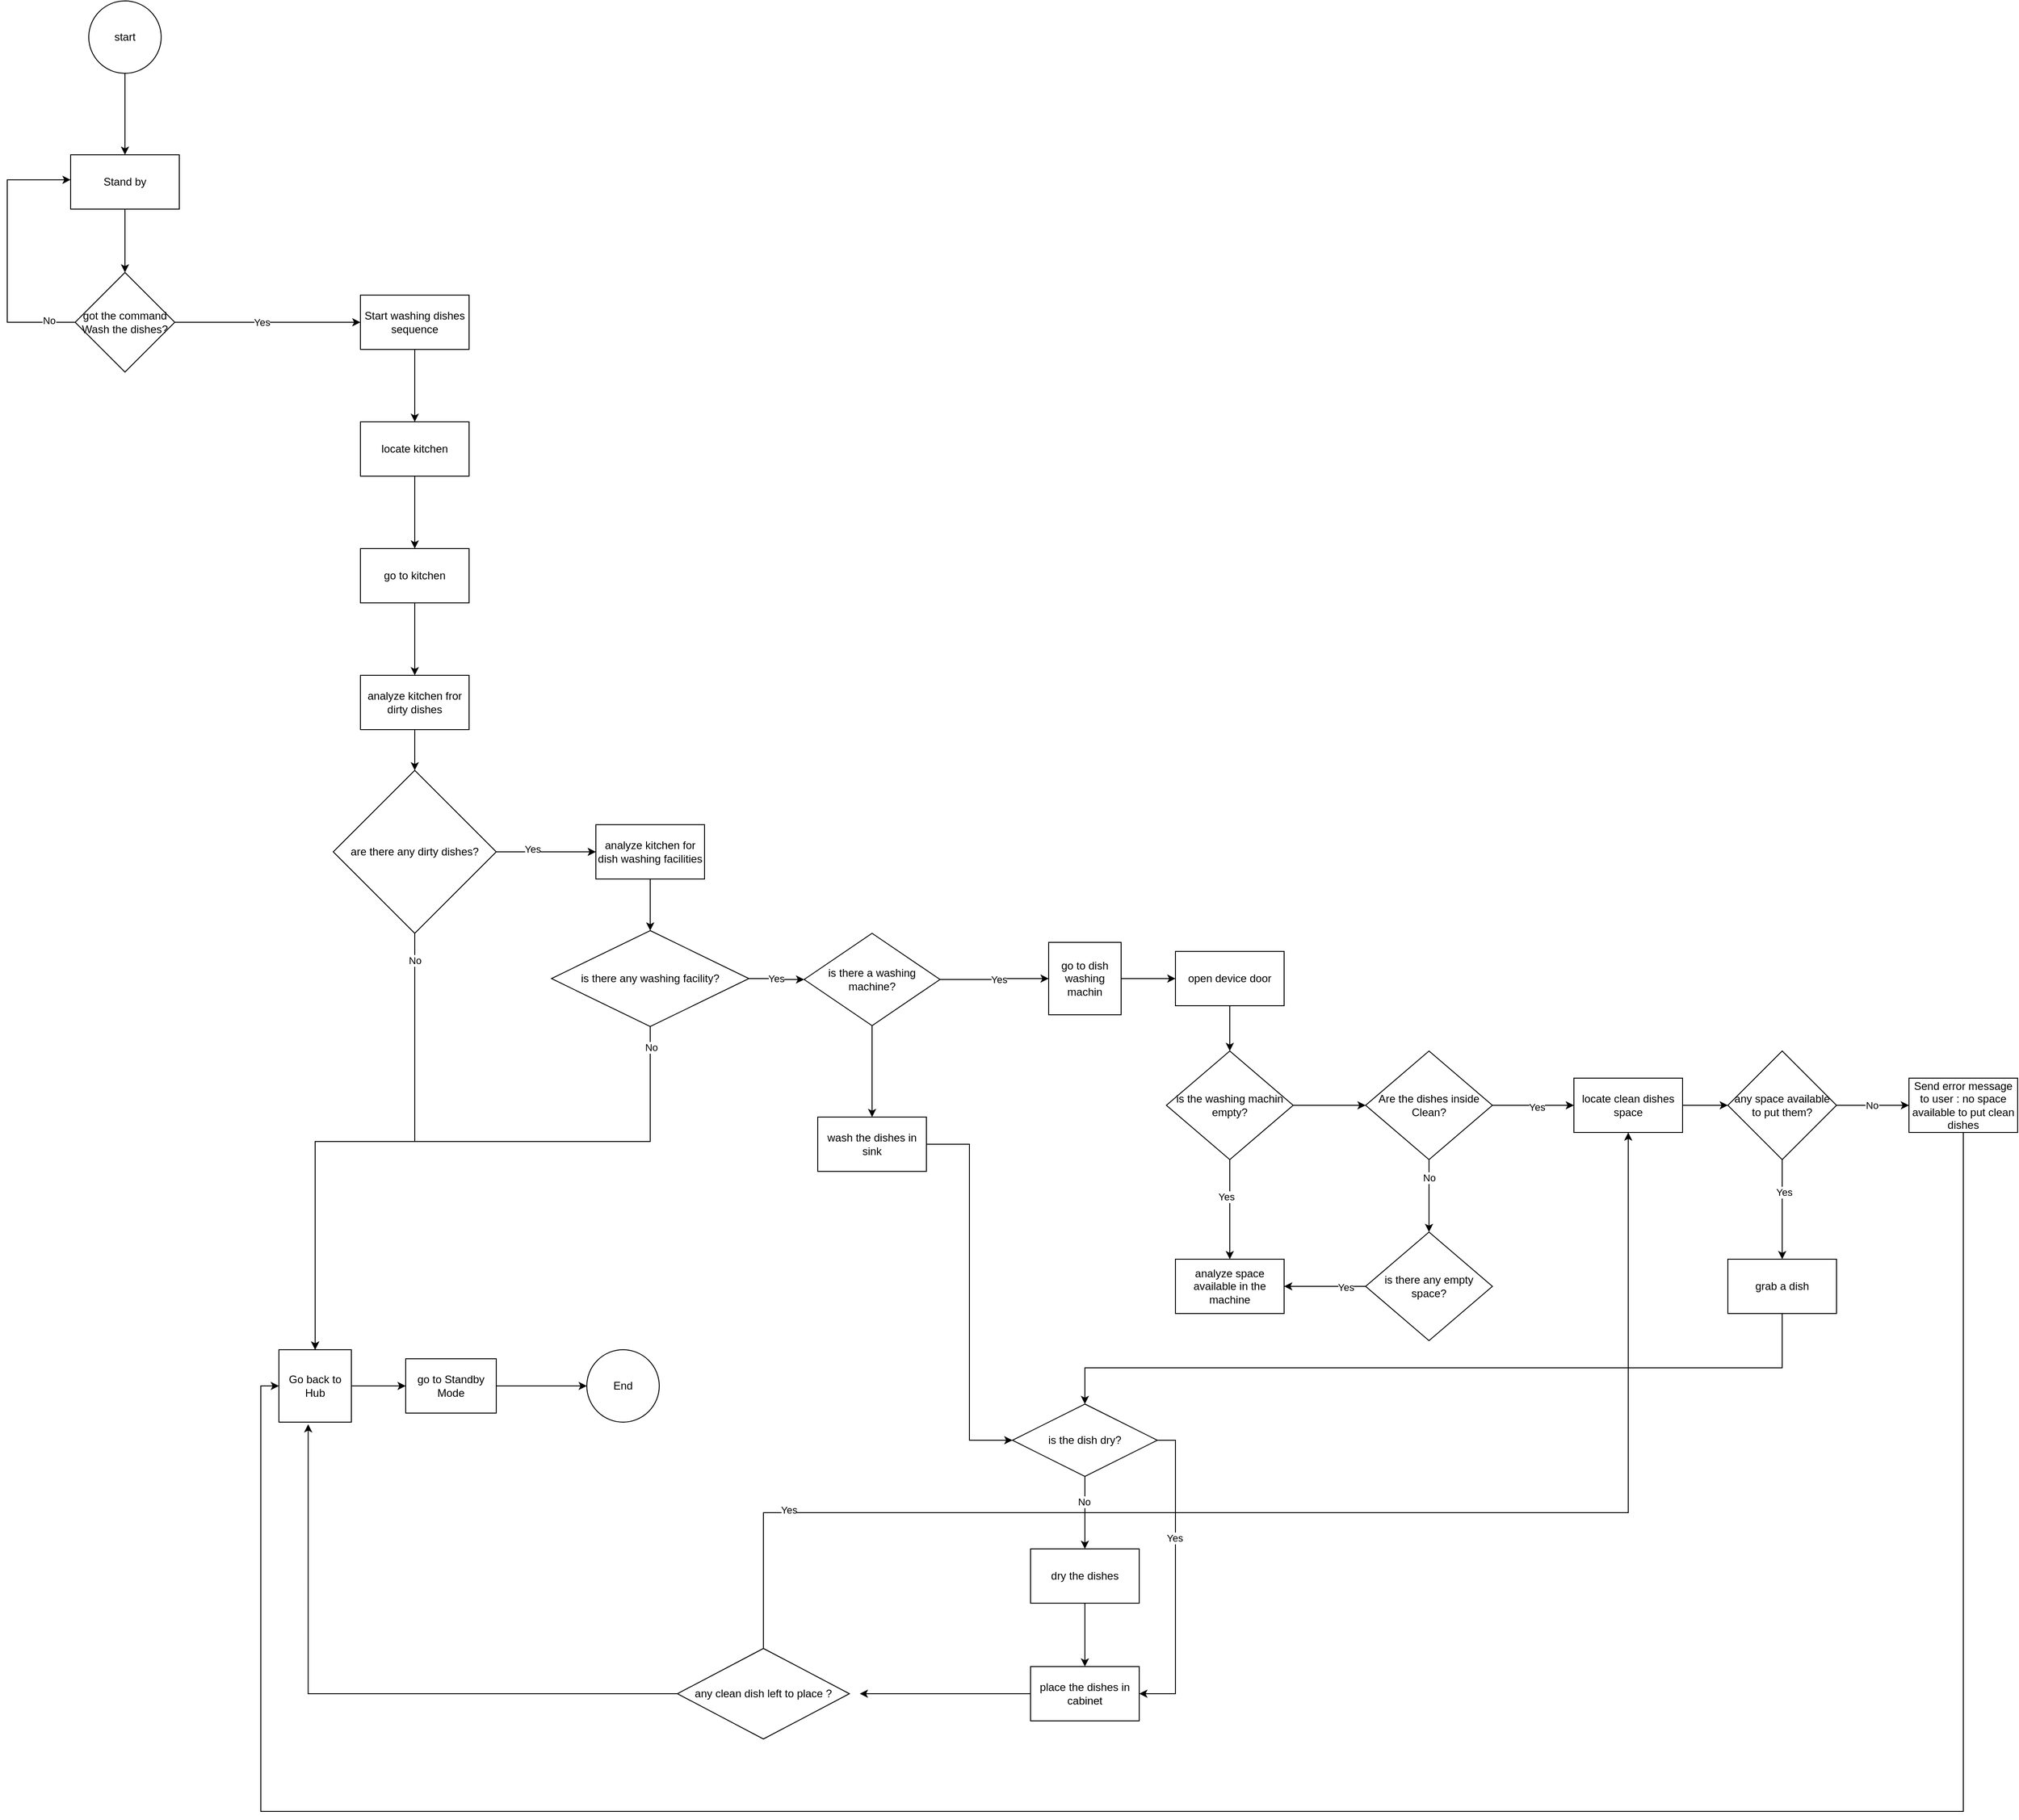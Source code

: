 <mxfile version="26.0.5">
  <diagram name="Page-1" id="dsJvYbNMJvEi94oRjvBQ">
    <mxGraphModel dx="2163" dy="773" grid="1" gridSize="10" guides="1" tooltips="1" connect="1" arrows="1" fold="1" page="1" pageScale="1" pageWidth="850" pageHeight="1100" math="0" shadow="0">
      <root>
        <mxCell id="0" />
        <mxCell id="1" parent="0" />
        <mxCell id="uZ-g9pdZJMHLuMfyRkMX-7" value="" style="edgeStyle=orthogonalEdgeStyle;rounded=0;orthogonalLoop=1;jettySize=auto;html=1;" edge="1" parent="1" source="uZ-g9pdZJMHLuMfyRkMX-5" target="uZ-g9pdZJMHLuMfyRkMX-6">
          <mxGeometry relative="1" as="geometry" />
        </mxCell>
        <mxCell id="uZ-g9pdZJMHLuMfyRkMX-5" value="start" style="ellipse;whiteSpace=wrap;html=1;aspect=fixed;" vertex="1" parent="1">
          <mxGeometry x="-700" y="70" width="80" height="80" as="geometry" />
        </mxCell>
        <mxCell id="uZ-g9pdZJMHLuMfyRkMX-9" value="" style="edgeStyle=orthogonalEdgeStyle;rounded=0;orthogonalLoop=1;jettySize=auto;html=1;" edge="1" parent="1" source="uZ-g9pdZJMHLuMfyRkMX-6" target="uZ-g9pdZJMHLuMfyRkMX-8">
          <mxGeometry relative="1" as="geometry" />
        </mxCell>
        <mxCell id="uZ-g9pdZJMHLuMfyRkMX-6" value="Stand by" style="whiteSpace=wrap;html=1;" vertex="1" parent="1">
          <mxGeometry x="-720" y="240" width="120" height="60" as="geometry" />
        </mxCell>
        <mxCell id="uZ-g9pdZJMHLuMfyRkMX-15" value="" style="edgeStyle=orthogonalEdgeStyle;rounded=0;orthogonalLoop=1;jettySize=auto;html=1;" edge="1" parent="1" source="uZ-g9pdZJMHLuMfyRkMX-8" target="uZ-g9pdZJMHLuMfyRkMX-14">
          <mxGeometry relative="1" as="geometry" />
        </mxCell>
        <mxCell id="uZ-g9pdZJMHLuMfyRkMX-16" value="Yes" style="edgeLabel;html=1;align=center;verticalAlign=middle;resizable=0;points=[];" vertex="1" connectable="0" parent="uZ-g9pdZJMHLuMfyRkMX-15">
          <mxGeometry x="-0.567" y="1" relative="1" as="geometry">
            <mxPoint x="51" y="1" as="offset" />
          </mxGeometry>
        </mxCell>
        <mxCell id="uZ-g9pdZJMHLuMfyRkMX-8" value="got the command Wash the dishes?" style="rhombus;whiteSpace=wrap;html=1;" vertex="1" parent="1">
          <mxGeometry x="-715" y="370" width="110" height="110" as="geometry" />
        </mxCell>
        <mxCell id="uZ-g9pdZJMHLuMfyRkMX-12" style="edgeStyle=orthogonalEdgeStyle;rounded=0;orthogonalLoop=1;jettySize=auto;html=1;entryX=0;entryY=0.46;entryDx=0;entryDy=0;entryPerimeter=0;" edge="1" parent="1" source="uZ-g9pdZJMHLuMfyRkMX-8" target="uZ-g9pdZJMHLuMfyRkMX-6">
          <mxGeometry relative="1" as="geometry">
            <Array as="points">
              <mxPoint x="-790" y="425" />
              <mxPoint x="-790" y="268" />
            </Array>
          </mxGeometry>
        </mxCell>
        <mxCell id="uZ-g9pdZJMHLuMfyRkMX-13" value="No" style="edgeLabel;html=1;align=center;verticalAlign=middle;resizable=0;points=[];" vertex="1" connectable="0" parent="uZ-g9pdZJMHLuMfyRkMX-12">
          <mxGeometry x="-0.808" y="-2" relative="1" as="geometry">
            <mxPoint as="offset" />
          </mxGeometry>
        </mxCell>
        <mxCell id="uZ-g9pdZJMHLuMfyRkMX-19" value="" style="edgeStyle=orthogonalEdgeStyle;rounded=0;orthogonalLoop=1;jettySize=auto;html=1;" edge="1" parent="1" source="uZ-g9pdZJMHLuMfyRkMX-14" target="uZ-g9pdZJMHLuMfyRkMX-18">
          <mxGeometry relative="1" as="geometry" />
        </mxCell>
        <mxCell id="uZ-g9pdZJMHLuMfyRkMX-14" value="Start washing dishes sequence" style="whiteSpace=wrap;html=1;" vertex="1" parent="1">
          <mxGeometry x="-400" y="395" width="120" height="60" as="geometry" />
        </mxCell>
        <mxCell id="uZ-g9pdZJMHLuMfyRkMX-21" value="" style="edgeStyle=orthogonalEdgeStyle;rounded=0;orthogonalLoop=1;jettySize=auto;html=1;" edge="1" parent="1" source="uZ-g9pdZJMHLuMfyRkMX-18" target="uZ-g9pdZJMHLuMfyRkMX-20">
          <mxGeometry relative="1" as="geometry" />
        </mxCell>
        <mxCell id="uZ-g9pdZJMHLuMfyRkMX-18" value="locate kitchen" style="whiteSpace=wrap;html=1;" vertex="1" parent="1">
          <mxGeometry x="-400" y="535" width="120" height="60" as="geometry" />
        </mxCell>
        <mxCell id="uZ-g9pdZJMHLuMfyRkMX-25" value="" style="edgeStyle=orthogonalEdgeStyle;rounded=0;orthogonalLoop=1;jettySize=auto;html=1;" edge="1" parent="1" source="uZ-g9pdZJMHLuMfyRkMX-20" target="uZ-g9pdZJMHLuMfyRkMX-24">
          <mxGeometry relative="1" as="geometry" />
        </mxCell>
        <mxCell id="uZ-g9pdZJMHLuMfyRkMX-20" value="go to kitchen" style="whiteSpace=wrap;html=1;" vertex="1" parent="1">
          <mxGeometry x="-400" y="675" width="120" height="60" as="geometry" />
        </mxCell>
        <mxCell id="uZ-g9pdZJMHLuMfyRkMX-27" value="" style="edgeStyle=orthogonalEdgeStyle;rounded=0;orthogonalLoop=1;jettySize=auto;html=1;" edge="1" parent="1" source="uZ-g9pdZJMHLuMfyRkMX-24" target="uZ-g9pdZJMHLuMfyRkMX-26">
          <mxGeometry relative="1" as="geometry" />
        </mxCell>
        <mxCell id="uZ-g9pdZJMHLuMfyRkMX-24" value="analyze kitchen fror dirty dishes" style="whiteSpace=wrap;html=1;" vertex="1" parent="1">
          <mxGeometry x="-400" y="815" width="120" height="60" as="geometry" />
        </mxCell>
        <mxCell id="uZ-g9pdZJMHLuMfyRkMX-29" value="" style="edgeStyle=orthogonalEdgeStyle;rounded=0;orthogonalLoop=1;jettySize=auto;html=1;" edge="1" parent="1" source="uZ-g9pdZJMHLuMfyRkMX-26" target="uZ-g9pdZJMHLuMfyRkMX-28">
          <mxGeometry relative="1" as="geometry" />
        </mxCell>
        <mxCell id="uZ-g9pdZJMHLuMfyRkMX-30" value="Yes" style="edgeLabel;html=1;align=center;verticalAlign=middle;resizable=0;points=[];" vertex="1" connectable="0" parent="uZ-g9pdZJMHLuMfyRkMX-29">
          <mxGeometry x="-0.271" y="3" relative="1" as="geometry">
            <mxPoint as="offset" />
          </mxGeometry>
        </mxCell>
        <mxCell id="uZ-g9pdZJMHLuMfyRkMX-32" value="" style="edgeStyle=orthogonalEdgeStyle;rounded=0;orthogonalLoop=1;jettySize=auto;html=1;" edge="1" parent="1" source="uZ-g9pdZJMHLuMfyRkMX-26" target="uZ-g9pdZJMHLuMfyRkMX-35">
          <mxGeometry relative="1" as="geometry">
            <mxPoint x="-450" y="1550" as="targetPoint" />
          </mxGeometry>
        </mxCell>
        <mxCell id="uZ-g9pdZJMHLuMfyRkMX-33" value="No" style="edgeLabel;html=1;align=center;verticalAlign=middle;resizable=0;points=[];" vertex="1" connectable="0" parent="uZ-g9pdZJMHLuMfyRkMX-32">
          <mxGeometry x="-0.324" y="-4" relative="1" as="geometry">
            <mxPoint x="4" y="-163" as="offset" />
          </mxGeometry>
        </mxCell>
        <mxCell id="uZ-g9pdZJMHLuMfyRkMX-26" value="are there any dirty dishes?" style="rhombus;whiteSpace=wrap;html=1;" vertex="1" parent="1">
          <mxGeometry x="-430" y="920" width="180" height="180" as="geometry" />
        </mxCell>
        <mxCell id="uZ-g9pdZJMHLuMfyRkMX-40" value="" style="edgeStyle=orthogonalEdgeStyle;rounded=0;orthogonalLoop=1;jettySize=auto;html=1;" edge="1" parent="1" source="uZ-g9pdZJMHLuMfyRkMX-28" target="uZ-g9pdZJMHLuMfyRkMX-39">
          <mxGeometry relative="1" as="geometry" />
        </mxCell>
        <mxCell id="uZ-g9pdZJMHLuMfyRkMX-28" value="analyze kitchen for dish washing facilities" style="whiteSpace=wrap;html=1;" vertex="1" parent="1">
          <mxGeometry x="-140" y="980" width="120" height="60" as="geometry" />
        </mxCell>
        <mxCell id="uZ-g9pdZJMHLuMfyRkMX-34" value="End" style="ellipse;whiteSpace=wrap;html=1;aspect=fixed;" vertex="1" parent="1">
          <mxGeometry x="-150" y="1560" width="80" height="80" as="geometry" />
        </mxCell>
        <mxCell id="uZ-g9pdZJMHLuMfyRkMX-37" value="" style="edgeStyle=orthogonalEdgeStyle;rounded=0;orthogonalLoop=1;jettySize=auto;html=1;" edge="1" parent="1" source="uZ-g9pdZJMHLuMfyRkMX-35" target="uZ-g9pdZJMHLuMfyRkMX-36">
          <mxGeometry relative="1" as="geometry" />
        </mxCell>
        <mxCell id="uZ-g9pdZJMHLuMfyRkMX-35" value="Go back to Hub" style="whiteSpace=wrap;html=1;aspect=fixed;" vertex="1" parent="1">
          <mxGeometry x="-490" y="1560" width="80" height="80" as="geometry" />
        </mxCell>
        <mxCell id="uZ-g9pdZJMHLuMfyRkMX-38" style="edgeStyle=orthogonalEdgeStyle;rounded=0;orthogonalLoop=1;jettySize=auto;html=1;entryX=0;entryY=0.5;entryDx=0;entryDy=0;" edge="1" parent="1" source="uZ-g9pdZJMHLuMfyRkMX-36" target="uZ-g9pdZJMHLuMfyRkMX-34">
          <mxGeometry relative="1" as="geometry" />
        </mxCell>
        <mxCell id="uZ-g9pdZJMHLuMfyRkMX-36" value="go to Standby Mode" style="whiteSpace=wrap;html=1;" vertex="1" parent="1">
          <mxGeometry x="-350" y="1570" width="100" height="60" as="geometry" />
        </mxCell>
        <mxCell id="uZ-g9pdZJMHLuMfyRkMX-41" style="edgeStyle=orthogonalEdgeStyle;rounded=0;orthogonalLoop=1;jettySize=auto;html=1;entryX=0.5;entryY=0;entryDx=0;entryDy=0;" edge="1" parent="1" source="uZ-g9pdZJMHLuMfyRkMX-39" target="uZ-g9pdZJMHLuMfyRkMX-35">
          <mxGeometry relative="1" as="geometry">
            <Array as="points">
              <mxPoint x="-80" y="1330" />
              <mxPoint x="-450" y="1330" />
            </Array>
          </mxGeometry>
        </mxCell>
        <mxCell id="uZ-g9pdZJMHLuMfyRkMX-42" value="No" style="edgeLabel;html=1;align=center;verticalAlign=middle;resizable=0;points=[];" vertex="1" connectable="0" parent="uZ-g9pdZJMHLuMfyRkMX-41">
          <mxGeometry x="-0.938" y="1" relative="1" as="geometry">
            <mxPoint as="offset" />
          </mxGeometry>
        </mxCell>
        <mxCell id="uZ-g9pdZJMHLuMfyRkMX-44" value="" style="edgeStyle=orthogonalEdgeStyle;rounded=0;orthogonalLoop=1;jettySize=auto;html=1;" edge="1" parent="1" source="uZ-g9pdZJMHLuMfyRkMX-39" target="uZ-g9pdZJMHLuMfyRkMX-43">
          <mxGeometry relative="1" as="geometry" />
        </mxCell>
        <mxCell id="uZ-g9pdZJMHLuMfyRkMX-45" value="Yes" style="edgeLabel;html=1;align=center;verticalAlign=middle;resizable=0;points=[];" vertex="1" connectable="0" parent="uZ-g9pdZJMHLuMfyRkMX-44">
          <mxGeometry x="-0.016" y="-1" relative="1" as="geometry">
            <mxPoint as="offset" />
          </mxGeometry>
        </mxCell>
        <mxCell id="uZ-g9pdZJMHLuMfyRkMX-39" value="is there any washing facility?" style="rhombus;whiteSpace=wrap;html=1;" vertex="1" parent="1">
          <mxGeometry x="-189" y="1097" width="218" height="106" as="geometry" />
        </mxCell>
        <mxCell id="uZ-g9pdZJMHLuMfyRkMX-50" style="edgeStyle=orthogonalEdgeStyle;rounded=0;orthogonalLoop=1;jettySize=auto;html=1;entryX=0;entryY=0.5;entryDx=0;entryDy=0;" edge="1" parent="1" source="uZ-g9pdZJMHLuMfyRkMX-43" target="uZ-g9pdZJMHLuMfyRkMX-52">
          <mxGeometry relative="1" as="geometry">
            <mxPoint x="440.0" y="1151.0" as="targetPoint" />
          </mxGeometry>
        </mxCell>
        <mxCell id="uZ-g9pdZJMHLuMfyRkMX-51" value="Yes" style="edgeLabel;html=1;align=center;verticalAlign=middle;resizable=0;points=[];" vertex="1" connectable="0" parent="uZ-g9pdZJMHLuMfyRkMX-50">
          <mxGeometry x="0.086" y="-1" relative="1" as="geometry">
            <mxPoint as="offset" />
          </mxGeometry>
        </mxCell>
        <mxCell id="uZ-g9pdZJMHLuMfyRkMX-54" value="" style="edgeStyle=orthogonalEdgeStyle;rounded=0;orthogonalLoop=1;jettySize=auto;html=1;" edge="1" parent="1" source="uZ-g9pdZJMHLuMfyRkMX-43" target="uZ-g9pdZJMHLuMfyRkMX-53">
          <mxGeometry relative="1" as="geometry" />
        </mxCell>
        <mxCell id="uZ-g9pdZJMHLuMfyRkMX-43" value="is there a washing machine?" style="rhombus;whiteSpace=wrap;html=1;" vertex="1" parent="1">
          <mxGeometry x="90" y="1100" width="150" height="102" as="geometry" />
        </mxCell>
        <mxCell id="uZ-g9pdZJMHLuMfyRkMX-70" value="" style="edgeStyle=orthogonalEdgeStyle;rounded=0;orthogonalLoop=1;jettySize=auto;html=1;" edge="1" parent="1" source="uZ-g9pdZJMHLuMfyRkMX-52" target="uZ-g9pdZJMHLuMfyRkMX-69">
          <mxGeometry relative="1" as="geometry" />
        </mxCell>
        <mxCell id="uZ-g9pdZJMHLuMfyRkMX-52" value="go to dish washing machin" style="whiteSpace=wrap;html=1;aspect=fixed;direction=east;" vertex="1" parent="1">
          <mxGeometry x="360" y="1110" width="80" height="80" as="geometry" />
        </mxCell>
        <mxCell id="uZ-g9pdZJMHLuMfyRkMX-57" style="edgeStyle=orthogonalEdgeStyle;rounded=0;orthogonalLoop=1;jettySize=auto;html=1;entryX=0;entryY=0.5;entryDx=0;entryDy=0;" edge="1" parent="1" source="uZ-g9pdZJMHLuMfyRkMX-53" target="uZ-g9pdZJMHLuMfyRkMX-61">
          <mxGeometry relative="1" as="geometry" />
        </mxCell>
        <mxCell id="uZ-g9pdZJMHLuMfyRkMX-53" value="wash the dishes in sink" style="whiteSpace=wrap;html=1;" vertex="1" parent="1">
          <mxGeometry x="105" y="1303" width="120" height="60" as="geometry" />
        </mxCell>
        <mxCell id="uZ-g9pdZJMHLuMfyRkMX-59" value="" style="edgeStyle=orthogonalEdgeStyle;rounded=0;orthogonalLoop=1;jettySize=auto;html=1;" edge="1" parent="1" source="uZ-g9pdZJMHLuMfyRkMX-55" target="uZ-g9pdZJMHLuMfyRkMX-58">
          <mxGeometry relative="1" as="geometry" />
        </mxCell>
        <mxCell id="uZ-g9pdZJMHLuMfyRkMX-55" value="dry the dishes" style="whiteSpace=wrap;html=1;" vertex="1" parent="1">
          <mxGeometry x="340" y="1780" width="120" height="60" as="geometry" />
        </mxCell>
        <mxCell id="uZ-g9pdZJMHLuMfyRkMX-58" value="place the dishes in cabinet" style="whiteSpace=wrap;html=1;" vertex="1" parent="1">
          <mxGeometry x="340" y="1910" width="120" height="60" as="geometry" />
        </mxCell>
        <mxCell id="uZ-g9pdZJMHLuMfyRkMX-60" style="edgeStyle=orthogonalEdgeStyle;rounded=0;orthogonalLoop=1;jettySize=auto;html=1;entryX=0.404;entryY=1.029;entryDx=0;entryDy=0;entryPerimeter=0;" edge="1" parent="1" source="uZ-g9pdZJMHLuMfyRkMX-111" target="uZ-g9pdZJMHLuMfyRkMX-35">
          <mxGeometry relative="1" as="geometry" />
        </mxCell>
        <mxCell id="uZ-g9pdZJMHLuMfyRkMX-62" style="edgeStyle=orthogonalEdgeStyle;rounded=0;orthogonalLoop=1;jettySize=auto;html=1;entryX=0.5;entryY=0;entryDx=0;entryDy=0;" edge="1" parent="1" source="uZ-g9pdZJMHLuMfyRkMX-61" target="uZ-g9pdZJMHLuMfyRkMX-55">
          <mxGeometry relative="1" as="geometry" />
        </mxCell>
        <mxCell id="uZ-g9pdZJMHLuMfyRkMX-63" value="No" style="edgeLabel;html=1;align=center;verticalAlign=middle;resizable=0;points=[];" vertex="1" connectable="0" parent="uZ-g9pdZJMHLuMfyRkMX-62">
          <mxGeometry x="-0.305" y="-1" relative="1" as="geometry">
            <mxPoint as="offset" />
          </mxGeometry>
        </mxCell>
        <mxCell id="uZ-g9pdZJMHLuMfyRkMX-64" style="edgeStyle=orthogonalEdgeStyle;rounded=0;orthogonalLoop=1;jettySize=auto;html=1;entryX=1;entryY=0.5;entryDx=0;entryDy=0;" edge="1" parent="1" source="uZ-g9pdZJMHLuMfyRkMX-61" target="uZ-g9pdZJMHLuMfyRkMX-58">
          <mxGeometry relative="1" as="geometry">
            <Array as="points">
              <mxPoint x="500" y="1660" />
              <mxPoint x="500" y="1940" />
            </Array>
          </mxGeometry>
        </mxCell>
        <mxCell id="uZ-g9pdZJMHLuMfyRkMX-65" value="Yes" style="edgeLabel;html=1;align=center;verticalAlign=middle;resizable=0;points=[];" vertex="1" connectable="0" parent="uZ-g9pdZJMHLuMfyRkMX-64">
          <mxGeometry x="-0.246" y="-1" relative="1" as="geometry">
            <mxPoint as="offset" />
          </mxGeometry>
        </mxCell>
        <mxCell id="uZ-g9pdZJMHLuMfyRkMX-61" value="is the dish dry?" style="rhombus;whiteSpace=wrap;html=1;" vertex="1" parent="1">
          <mxGeometry x="320" y="1620" width="160" height="80" as="geometry" />
        </mxCell>
        <mxCell id="uZ-g9pdZJMHLuMfyRkMX-72" value="" style="edgeStyle=orthogonalEdgeStyle;rounded=0;orthogonalLoop=1;jettySize=auto;html=1;" edge="1" parent="1" source="uZ-g9pdZJMHLuMfyRkMX-69" target="uZ-g9pdZJMHLuMfyRkMX-71">
          <mxGeometry relative="1" as="geometry" />
        </mxCell>
        <mxCell id="uZ-g9pdZJMHLuMfyRkMX-69" value="open device door" style="whiteSpace=wrap;html=1;" vertex="1" parent="1">
          <mxGeometry x="500" y="1120" width="120" height="60" as="geometry" />
        </mxCell>
        <mxCell id="uZ-g9pdZJMHLuMfyRkMX-75" value="" style="edgeStyle=orthogonalEdgeStyle;rounded=0;orthogonalLoop=1;jettySize=auto;html=1;" edge="1" parent="1" source="uZ-g9pdZJMHLuMfyRkMX-71" target="uZ-g9pdZJMHLuMfyRkMX-74">
          <mxGeometry relative="1" as="geometry" />
        </mxCell>
        <mxCell id="uZ-g9pdZJMHLuMfyRkMX-76" value="Yes" style="edgeLabel;html=1;align=center;verticalAlign=middle;resizable=0;points=[];" vertex="1" connectable="0" parent="uZ-g9pdZJMHLuMfyRkMX-75">
          <mxGeometry x="-0.251" y="-4" relative="1" as="geometry">
            <mxPoint as="offset" />
          </mxGeometry>
        </mxCell>
        <mxCell id="uZ-g9pdZJMHLuMfyRkMX-78" value="" style="edgeStyle=orthogonalEdgeStyle;rounded=0;orthogonalLoop=1;jettySize=auto;html=1;" edge="1" parent="1" source="uZ-g9pdZJMHLuMfyRkMX-71" target="uZ-g9pdZJMHLuMfyRkMX-77">
          <mxGeometry relative="1" as="geometry" />
        </mxCell>
        <mxCell id="uZ-g9pdZJMHLuMfyRkMX-71" value="is the washing machin empty?" style="rhombus;whiteSpace=wrap;html=1;" vertex="1" parent="1">
          <mxGeometry x="490" y="1230" width="140" height="120" as="geometry" />
        </mxCell>
        <mxCell id="uZ-g9pdZJMHLuMfyRkMX-74" value="analyze space available in the machine" style="whiteSpace=wrap;html=1;" vertex="1" parent="1">
          <mxGeometry x="500" y="1460" width="120" height="60" as="geometry" />
        </mxCell>
        <mxCell id="uZ-g9pdZJMHLuMfyRkMX-84" value="" style="edgeStyle=orthogonalEdgeStyle;rounded=0;orthogonalLoop=1;jettySize=auto;html=1;" edge="1" parent="1" source="uZ-g9pdZJMHLuMfyRkMX-77" target="uZ-g9pdZJMHLuMfyRkMX-83">
          <mxGeometry relative="1" as="geometry" />
        </mxCell>
        <mxCell id="uZ-g9pdZJMHLuMfyRkMX-89" value="No" style="edgeLabel;html=1;align=center;verticalAlign=middle;resizable=0;points=[];" vertex="1" connectable="0" parent="uZ-g9pdZJMHLuMfyRkMX-84">
          <mxGeometry x="-0.501" relative="1" as="geometry">
            <mxPoint as="offset" />
          </mxGeometry>
        </mxCell>
        <mxCell id="uZ-g9pdZJMHLuMfyRkMX-93" value="" style="edgeStyle=orthogonalEdgeStyle;rounded=0;orthogonalLoop=1;jettySize=auto;html=1;" edge="1" parent="1" source="uZ-g9pdZJMHLuMfyRkMX-77" target="uZ-g9pdZJMHLuMfyRkMX-92">
          <mxGeometry relative="1" as="geometry" />
        </mxCell>
        <mxCell id="uZ-g9pdZJMHLuMfyRkMX-106" value="Yes" style="edgeLabel;html=1;align=center;verticalAlign=middle;resizable=0;points=[];" vertex="1" connectable="0" parent="uZ-g9pdZJMHLuMfyRkMX-93">
          <mxGeometry x="0.089" y="-2" relative="1" as="geometry">
            <mxPoint as="offset" />
          </mxGeometry>
        </mxCell>
        <mxCell id="uZ-g9pdZJMHLuMfyRkMX-77" value="Are the dishes inside&lt;div&gt;Clean?&lt;/div&gt;" style="rhombus;whiteSpace=wrap;html=1;" vertex="1" parent="1">
          <mxGeometry x="710" y="1230" width="140" height="120" as="geometry" />
        </mxCell>
        <mxCell id="uZ-g9pdZJMHLuMfyRkMX-85" style="edgeStyle=orthogonalEdgeStyle;rounded=0;orthogonalLoop=1;jettySize=auto;html=1;entryX=1;entryY=0.5;entryDx=0;entryDy=0;" edge="1" parent="1" source="uZ-g9pdZJMHLuMfyRkMX-83" target="uZ-g9pdZJMHLuMfyRkMX-74">
          <mxGeometry relative="1" as="geometry" />
        </mxCell>
        <mxCell id="uZ-g9pdZJMHLuMfyRkMX-86" value="No" style="edgeLabel;html=1;align=center;verticalAlign=middle;resizable=0;points=[];" vertex="1" connectable="0" parent="uZ-g9pdZJMHLuMfyRkMX-85">
          <mxGeometry x="-0.505" y="3" relative="1" as="geometry">
            <mxPoint as="offset" />
          </mxGeometry>
        </mxCell>
        <mxCell id="uZ-g9pdZJMHLuMfyRkMX-88" value="Yes" style="edgeLabel;html=1;align=center;verticalAlign=middle;resizable=0;points=[];" vertex="1" connectable="0" parent="uZ-g9pdZJMHLuMfyRkMX-85">
          <mxGeometry x="-0.516" y="1" relative="1" as="geometry">
            <mxPoint as="offset" />
          </mxGeometry>
        </mxCell>
        <mxCell id="uZ-g9pdZJMHLuMfyRkMX-83" value="is there any empty space?" style="rhombus;whiteSpace=wrap;html=1;" vertex="1" parent="1">
          <mxGeometry x="710" y="1430" width="140" height="120" as="geometry" />
        </mxCell>
        <mxCell id="uZ-g9pdZJMHLuMfyRkMX-95" value="" style="edgeStyle=orthogonalEdgeStyle;rounded=0;orthogonalLoop=1;jettySize=auto;html=1;" edge="1" parent="1" source="uZ-g9pdZJMHLuMfyRkMX-92" target="uZ-g9pdZJMHLuMfyRkMX-94">
          <mxGeometry relative="1" as="geometry" />
        </mxCell>
        <mxCell id="uZ-g9pdZJMHLuMfyRkMX-92" value="locate clean dishes space" style="whiteSpace=wrap;html=1;" vertex="1" parent="1">
          <mxGeometry x="940" y="1260" width="120" height="60" as="geometry" />
        </mxCell>
        <mxCell id="uZ-g9pdZJMHLuMfyRkMX-98" value="" style="edgeStyle=orthogonalEdgeStyle;rounded=0;orthogonalLoop=1;jettySize=auto;html=1;" edge="1" parent="1" source="uZ-g9pdZJMHLuMfyRkMX-94" target="uZ-g9pdZJMHLuMfyRkMX-97">
          <mxGeometry relative="1" as="geometry" />
        </mxCell>
        <mxCell id="uZ-g9pdZJMHLuMfyRkMX-99" value="No" style="edgeLabel;html=1;align=center;verticalAlign=middle;resizable=0;points=[];" vertex="1" connectable="0" parent="uZ-g9pdZJMHLuMfyRkMX-98">
          <mxGeometry x="-0.02" relative="1" as="geometry">
            <mxPoint as="offset" />
          </mxGeometry>
        </mxCell>
        <mxCell id="uZ-g9pdZJMHLuMfyRkMX-102" value="" style="edgeStyle=orthogonalEdgeStyle;rounded=0;orthogonalLoop=1;jettySize=auto;html=1;" edge="1" parent="1" source="uZ-g9pdZJMHLuMfyRkMX-94" target="uZ-g9pdZJMHLuMfyRkMX-101">
          <mxGeometry relative="1" as="geometry" />
        </mxCell>
        <mxCell id="uZ-g9pdZJMHLuMfyRkMX-103" value="Yes" style="edgeLabel;html=1;align=center;verticalAlign=middle;resizable=0;points=[];" vertex="1" connectable="0" parent="uZ-g9pdZJMHLuMfyRkMX-102">
          <mxGeometry x="-0.348" y="2" relative="1" as="geometry">
            <mxPoint as="offset" />
          </mxGeometry>
        </mxCell>
        <mxCell id="uZ-g9pdZJMHLuMfyRkMX-94" value="any space available to put them?" style="rhombus;whiteSpace=wrap;html=1;" vertex="1" parent="1">
          <mxGeometry x="1110" y="1230" width="120" height="120" as="geometry" />
        </mxCell>
        <mxCell id="uZ-g9pdZJMHLuMfyRkMX-100" style="edgeStyle=orthogonalEdgeStyle;rounded=0;orthogonalLoop=1;jettySize=auto;html=1;entryX=0;entryY=0.5;entryDx=0;entryDy=0;" edge="1" parent="1" source="uZ-g9pdZJMHLuMfyRkMX-97" target="uZ-g9pdZJMHLuMfyRkMX-35">
          <mxGeometry relative="1" as="geometry">
            <Array as="points">
              <mxPoint x="1370" y="2070" />
              <mxPoint x="-510" y="2070" />
              <mxPoint x="-510" y="1600" />
            </Array>
          </mxGeometry>
        </mxCell>
        <mxCell id="uZ-g9pdZJMHLuMfyRkMX-97" value="Send error message to user : no space available to put clean dishes" style="whiteSpace=wrap;html=1;" vertex="1" parent="1">
          <mxGeometry x="1310" y="1260" width="120" height="60" as="geometry" />
        </mxCell>
        <mxCell id="uZ-g9pdZJMHLuMfyRkMX-107" style="edgeStyle=orthogonalEdgeStyle;rounded=0;orthogonalLoop=1;jettySize=auto;html=1;" edge="1" parent="1" source="uZ-g9pdZJMHLuMfyRkMX-101" target="uZ-g9pdZJMHLuMfyRkMX-61">
          <mxGeometry relative="1" as="geometry">
            <Array as="points">
              <mxPoint x="1170" y="1580" />
              <mxPoint x="400" y="1580" />
            </Array>
          </mxGeometry>
        </mxCell>
        <mxCell id="uZ-g9pdZJMHLuMfyRkMX-101" value="grab a dish" style="whiteSpace=wrap;html=1;" vertex="1" parent="1">
          <mxGeometry x="1110" y="1460" width="120" height="60" as="geometry" />
        </mxCell>
        <mxCell id="uZ-g9pdZJMHLuMfyRkMX-112" value="" style="edgeStyle=orthogonalEdgeStyle;rounded=0;orthogonalLoop=1;jettySize=auto;html=1;entryX=-0.06;entryY=0.5;entryDx=0;entryDy=0;entryPerimeter=0;" edge="1" parent="1" source="uZ-g9pdZJMHLuMfyRkMX-58" target="uZ-g9pdZJMHLuMfyRkMX-111">
          <mxGeometry relative="1" as="geometry">
            <mxPoint x="340" y="1940" as="sourcePoint" />
            <mxPoint x="-458" y="1642" as="targetPoint" />
          </mxGeometry>
        </mxCell>
        <mxCell id="uZ-g9pdZJMHLuMfyRkMX-113" style="edgeStyle=orthogonalEdgeStyle;rounded=0;orthogonalLoop=1;jettySize=auto;html=1;" edge="1" parent="1" source="uZ-g9pdZJMHLuMfyRkMX-111" target="uZ-g9pdZJMHLuMfyRkMX-92">
          <mxGeometry relative="1" as="geometry">
            <Array as="points">
              <mxPoint x="45" y="1740" />
              <mxPoint x="1000" y="1740" />
            </Array>
          </mxGeometry>
        </mxCell>
        <mxCell id="uZ-g9pdZJMHLuMfyRkMX-114" value="Yes" style="edgeLabel;html=1;align=center;verticalAlign=middle;resizable=0;points=[];" vertex="1" connectable="0" parent="uZ-g9pdZJMHLuMfyRkMX-113">
          <mxGeometry x="-0.767" y="3" relative="1" as="geometry">
            <mxPoint as="offset" />
          </mxGeometry>
        </mxCell>
        <mxCell id="uZ-g9pdZJMHLuMfyRkMX-111" value="any clean dish left to place ?" style="rhombus;whiteSpace=wrap;html=1;direction=west;" vertex="1" parent="1">
          <mxGeometry x="-50" y="1890" width="190" height="100" as="geometry" />
        </mxCell>
      </root>
    </mxGraphModel>
  </diagram>
</mxfile>
